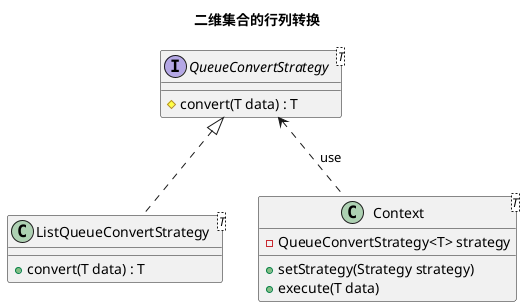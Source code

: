 @startuml
'https://plantuml.com/class-diagram
Title "二维集合的行列转换"
interface QueueConvertStrategy<T>{
    # convert(T data) : T
}

class ListQueueConvertStrategy<T>{
    + convert(T data) : T
}

class Context<T> {
    - QueueConvertStrategy<T> strategy
    + setStrategy(Strategy strategy)
    + execute(T data)
}

QueueConvertStrategy <|.. ListQueueConvertStrategy
QueueConvertStrategy <.. Context :  "use"
@enduml
